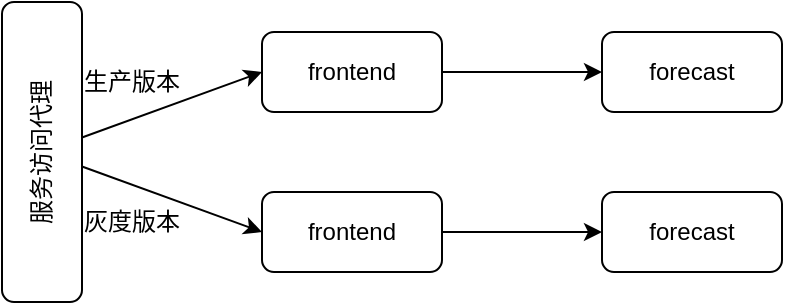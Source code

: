 <mxfile version="12.6.5" type="device"><diagram id="HPWDGIUqDz7JbQFca2pe" name="Page-1"><mxGraphModel dx="1024" dy="592" grid="1" gridSize="10" guides="1" tooltips="1" connect="1" arrows="1" fold="1" page="1" pageScale="1" pageWidth="2339" pageHeight="3300" math="0" shadow="0"><root><mxCell id="0"/><mxCell id="1" parent="0"/><mxCell id="3Om-keSjQKmiDx5FL1s8-22" style="edgeStyle=none;rounded=0;orthogonalLoop=1;jettySize=auto;html=1;entryX=0;entryY=0.5;entryDx=0;entryDy=0;" edge="1" parent="1" source="3Om-keSjQKmiDx5FL1s8-2" target="3Om-keSjQKmiDx5FL1s8-16"><mxGeometry relative="1" as="geometry"/></mxCell><mxCell id="3Om-keSjQKmiDx5FL1s8-23" style="edgeStyle=none;rounded=0;orthogonalLoop=1;jettySize=auto;html=1;entryX=0;entryY=0.5;entryDx=0;entryDy=0;" edge="1" parent="1" source="3Om-keSjQKmiDx5FL1s8-2" target="3Om-keSjQKmiDx5FL1s8-13"><mxGeometry relative="1" as="geometry"/></mxCell><mxCell id="3Om-keSjQKmiDx5FL1s8-2" value="服务访问代理" style="rounded=1;whiteSpace=wrap;html=1;horizontal=0;" vertex="1" parent="1"><mxGeometry x="200" y="300" width="40" height="150" as="geometry"/></mxCell><mxCell id="3Om-keSjQKmiDx5FL1s8-12" style="edgeStyle=orthogonalEdgeStyle;rounded=0;orthogonalLoop=1;jettySize=auto;html=1;" edge="1" parent="1" source="3Om-keSjQKmiDx5FL1s8-13" target="3Om-keSjQKmiDx5FL1s8-14"><mxGeometry relative="1" as="geometry"/></mxCell><mxCell id="3Om-keSjQKmiDx5FL1s8-13" value="frontend" style="rounded=1;whiteSpace=wrap;html=1;" vertex="1" parent="1"><mxGeometry x="330" y="315" width="90" height="40" as="geometry"/></mxCell><mxCell id="3Om-keSjQKmiDx5FL1s8-14" value="forecast" style="rounded=1;whiteSpace=wrap;html=1;" vertex="1" parent="1"><mxGeometry x="500" y="315" width="90" height="40" as="geometry"/></mxCell><mxCell id="3Om-keSjQKmiDx5FL1s8-15" style="edgeStyle=orthogonalEdgeStyle;rounded=0;orthogonalLoop=1;jettySize=auto;html=1;" edge="1" parent="1" source="3Om-keSjQKmiDx5FL1s8-16" target="3Om-keSjQKmiDx5FL1s8-17"><mxGeometry relative="1" as="geometry"/></mxCell><mxCell id="3Om-keSjQKmiDx5FL1s8-16" value="frontend" style="rounded=1;whiteSpace=wrap;html=1;" vertex="1" parent="1"><mxGeometry x="330" y="395" width="90" height="40" as="geometry"/></mxCell><mxCell id="3Om-keSjQKmiDx5FL1s8-17" value="forecast" style="rounded=1;whiteSpace=wrap;html=1;" vertex="1" parent="1"><mxGeometry x="500" y="395" width="90" height="40" as="geometry"/></mxCell><mxCell id="3Om-keSjQKmiDx5FL1s8-20" value="生产版本" style="text;html=1;strokeColor=none;fillColor=none;align=center;verticalAlign=middle;whiteSpace=wrap;rounded=0;" vertex="1" parent="1"><mxGeometry x="240" y="330" width="50" height="20" as="geometry"/></mxCell><mxCell id="3Om-keSjQKmiDx5FL1s8-21" value="灰度版本" style="text;html=1;strokeColor=none;fillColor=none;align=center;verticalAlign=middle;whiteSpace=wrap;rounded=0;" vertex="1" parent="1"><mxGeometry x="240" y="400" width="50" height="20" as="geometry"/></mxCell></root></mxGraphModel></diagram></mxfile>